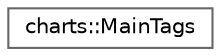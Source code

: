 digraph "Graphical Class Hierarchy"
{
 // LATEX_PDF_SIZE
  bgcolor="transparent";
  edge [fontname=Helvetica,fontsize=10,labelfontname=Helvetica,labelfontsize=10];
  node [fontname=Helvetica,fontsize=10,shape=box,height=0.2,width=0.4];
  rankdir="LR";
  Node0 [id="Node000000",label="charts::MainTags",height=0.2,width=0.4,color="grey40", fillcolor="white", style="filled",URL="$structcharts_1_1MainTags.html",tooltip=" "];
}
